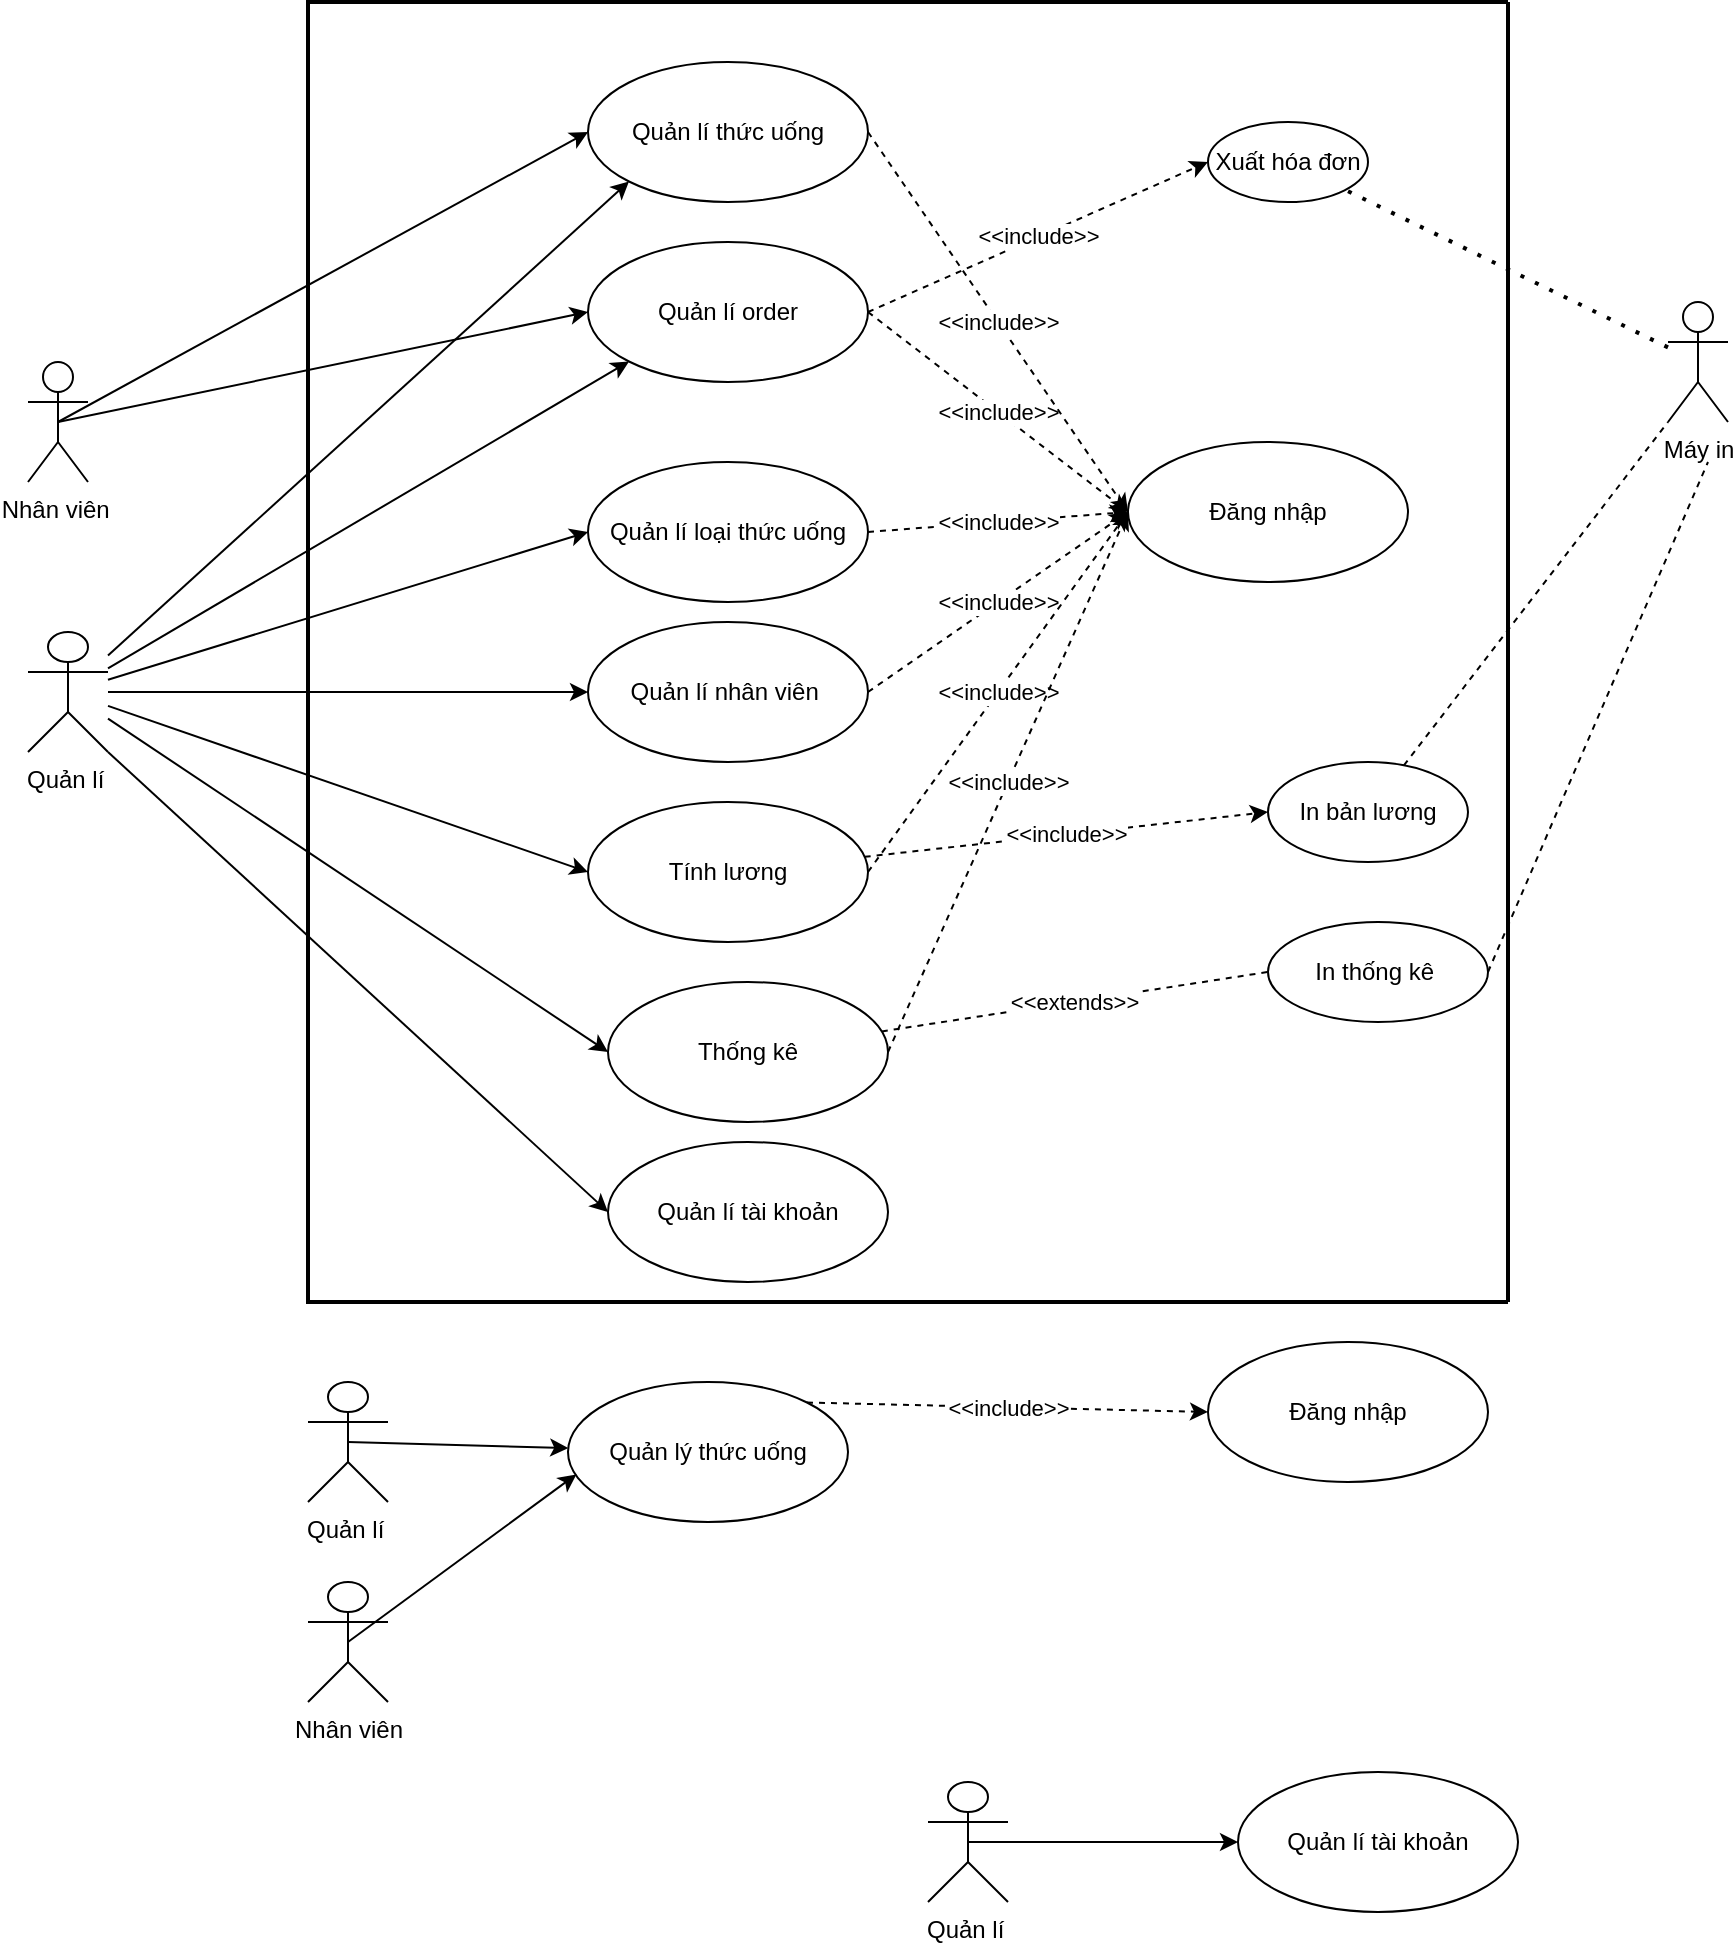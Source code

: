 <mxfile version="13.10.4" type="github">
  <diagram id="wGTcTHuJHE5CPNHD4VtJ" name="Page-1">
    <mxGraphModel dx="1037" dy="620" grid="1" gridSize="10" guides="1" tooltips="1" connect="1" arrows="1" fold="1" page="1" pageScale="1" pageWidth="3300" pageHeight="4681" math="0" shadow="0">
      <root>
        <mxCell id="0" />
        <mxCell id="1" parent="0" />
        <mxCell id="aUiKgl4sltHzzZUIfWi_-46" style="edgeStyle=none;rounded=0;orthogonalLoop=1;jettySize=auto;html=1;entryX=0;entryY=1;entryDx=0;entryDy=0;" parent="1" source="1rgUpgfxhRBXVYCej87L-1" target="1rgUpgfxhRBXVYCej87L-71" edge="1">
          <mxGeometry relative="1" as="geometry" />
        </mxCell>
        <mxCell id="aUiKgl4sltHzzZUIfWi_-47" style="edgeStyle=none;rounded=0;orthogonalLoop=1;jettySize=auto;html=1;entryX=0;entryY=1;entryDx=0;entryDy=0;" parent="1" source="1rgUpgfxhRBXVYCej87L-1" target="1rgUpgfxhRBXVYCej87L-5" edge="1">
          <mxGeometry relative="1" as="geometry" />
        </mxCell>
        <mxCell id="aUiKgl4sltHzzZUIfWi_-48" style="edgeStyle=none;rounded=0;orthogonalLoop=1;jettySize=auto;html=1;entryX=0;entryY=0.5;entryDx=0;entryDy=0;" parent="1" source="1rgUpgfxhRBXVYCej87L-1" target="aUiKgl4sltHzzZUIfWi_-6" edge="1">
          <mxGeometry relative="1" as="geometry" />
        </mxCell>
        <mxCell id="aUiKgl4sltHzzZUIfWi_-49" style="edgeStyle=none;rounded=0;orthogonalLoop=1;jettySize=auto;html=1;entryX=0;entryY=0.5;entryDx=0;entryDy=0;" parent="1" source="1rgUpgfxhRBXVYCej87L-1" target="1rgUpgfxhRBXVYCej87L-6" edge="1">
          <mxGeometry relative="1" as="geometry" />
        </mxCell>
        <mxCell id="aUiKgl4sltHzzZUIfWi_-50" style="edgeStyle=none;rounded=0;orthogonalLoop=1;jettySize=auto;html=1;entryX=0;entryY=0.5;entryDx=0;entryDy=0;" parent="1" source="1rgUpgfxhRBXVYCej87L-1" target="aUiKgl4sltHzzZUIfWi_-5" edge="1">
          <mxGeometry relative="1" as="geometry" />
        </mxCell>
        <mxCell id="aUiKgl4sltHzzZUIfWi_-51" style="edgeStyle=none;rounded=0;orthogonalLoop=1;jettySize=auto;html=1;entryX=0;entryY=0.5;entryDx=0;entryDy=0;" parent="1" source="1rgUpgfxhRBXVYCej87L-1" target="aUiKgl4sltHzzZUIfWi_-7" edge="1">
          <mxGeometry relative="1" as="geometry" />
        </mxCell>
        <mxCell id="RXTPXZxLNaOw1qLdNGDb-2" style="rounded=0;orthogonalLoop=1;jettySize=auto;html=1;exitX=1;exitY=1;exitDx=0;exitDy=0;exitPerimeter=0;entryX=0;entryY=0.5;entryDx=0;entryDy=0;" parent="1" source="1rgUpgfxhRBXVYCej87L-1" target="RXTPXZxLNaOw1qLdNGDb-1" edge="1">
          <mxGeometry relative="1" as="geometry" />
        </mxCell>
        <mxCell id="1rgUpgfxhRBXVYCej87L-1" value="Quản lí&amp;nbsp;" style="shape=umlActor;verticalLabelPosition=bottom;verticalAlign=top;html=1;" parent="1" vertex="1">
          <mxGeometry x="40" y="405" width="40" height="60" as="geometry" />
        </mxCell>
        <mxCell id="1rgUpgfxhRBXVYCej87L-53" style="edgeStyle=none;rounded=0;orthogonalLoop=1;jettySize=auto;html=1;exitX=0.5;exitY=0.5;exitDx=0;exitDy=0;exitPerimeter=0;entryX=0;entryY=0.5;entryDx=0;entryDy=0;" parent="1" source="1rgUpgfxhRBXVYCej87L-2" target="1rgUpgfxhRBXVYCej87L-5" edge="1">
          <mxGeometry relative="1" as="geometry" />
        </mxCell>
        <mxCell id="1rgUpgfxhRBXVYCej87L-75" style="edgeStyle=none;rounded=0;orthogonalLoop=1;jettySize=auto;html=1;exitX=0.5;exitY=0.5;exitDx=0;exitDy=0;exitPerimeter=0;entryX=0;entryY=0.5;entryDx=0;entryDy=0;" parent="1" source="1rgUpgfxhRBXVYCej87L-2" target="1rgUpgfxhRBXVYCej87L-71" edge="1">
          <mxGeometry relative="1" as="geometry" />
        </mxCell>
        <mxCell id="1rgUpgfxhRBXVYCej87L-2" value="Nhân viên&amp;nbsp;" style="shape=umlActor;verticalLabelPosition=bottom;verticalAlign=top;html=1;" parent="1" vertex="1">
          <mxGeometry x="40" y="270" width="30" height="60" as="geometry" />
        </mxCell>
        <mxCell id="1rgUpgfxhRBXVYCej87L-4" value="Đăng nhập" style="ellipse;whiteSpace=wrap;html=1;" parent="1" vertex="1">
          <mxGeometry x="590" y="310" width="140" height="70" as="geometry" />
        </mxCell>
        <mxCell id="aUiKgl4sltHzzZUIfWi_-38" value="&amp;lt;&amp;lt;include&amp;gt;&amp;gt;" style="edgeStyle=none;rounded=0;orthogonalLoop=1;jettySize=auto;html=1;exitX=1;exitY=0.5;exitDx=0;exitDy=0;entryX=0;entryY=0.5;entryDx=0;entryDy=0;dashed=1;" parent="1" source="1rgUpgfxhRBXVYCej87L-5" target="1rgUpgfxhRBXVYCej87L-4" edge="1">
          <mxGeometry relative="1" as="geometry" />
        </mxCell>
        <mxCell id="aUiKgl4sltHzzZUIfWi_-55" value="&amp;lt;&amp;lt;include&amp;gt;&amp;gt;" style="edgeStyle=none;rounded=0;orthogonalLoop=1;jettySize=auto;html=1;exitX=1;exitY=0.5;exitDx=0;exitDy=0;entryX=0;entryY=0.5;entryDx=0;entryDy=0;dashed=1;" parent="1" source="1rgUpgfxhRBXVYCej87L-5" target="1rgUpgfxhRBXVYCej87L-41" edge="1">
          <mxGeometry relative="1" as="geometry" />
        </mxCell>
        <mxCell id="1rgUpgfxhRBXVYCej87L-5" value="Quản lí order" style="ellipse;whiteSpace=wrap;html=1;" parent="1" vertex="1">
          <mxGeometry x="320" y="210" width="140" height="70" as="geometry" />
        </mxCell>
        <mxCell id="aUiKgl4sltHzzZUIfWi_-40" value="&amp;lt;&amp;lt;include&amp;gt;&amp;gt;" style="edgeStyle=none;rounded=0;orthogonalLoop=1;jettySize=auto;html=1;exitX=1;exitY=0.5;exitDx=0;exitDy=0;entryX=0;entryY=0.5;entryDx=0;entryDy=0;dashed=1;" parent="1" source="1rgUpgfxhRBXVYCej87L-6" target="1rgUpgfxhRBXVYCej87L-4" edge="1">
          <mxGeometry relative="1" as="geometry" />
        </mxCell>
        <mxCell id="1rgUpgfxhRBXVYCej87L-6" value="Quản lí nhân viên&amp;nbsp;" style="ellipse;whiteSpace=wrap;html=1;" parent="1" vertex="1">
          <mxGeometry x="320" y="400" width="140" height="70" as="geometry" />
        </mxCell>
        <mxCell id="1rgUpgfxhRBXVYCej87L-24" value="Máy in" style="shape=umlActor;verticalLabelPosition=bottom;verticalAlign=top;html=1;" parent="1" vertex="1">
          <mxGeometry x="860" y="240" width="30" height="60" as="geometry" />
        </mxCell>
        <mxCell id="aUiKgl4sltHzzZUIfWi_-37" value="&amp;lt;&amp;lt;include&amp;gt;&amp;gt;" style="edgeStyle=none;rounded=0;orthogonalLoop=1;jettySize=auto;html=1;exitX=1;exitY=0.5;exitDx=0;exitDy=0;entryX=0;entryY=0.5;entryDx=0;entryDy=0;dashed=1;" parent="1" source="1rgUpgfxhRBXVYCej87L-71" target="1rgUpgfxhRBXVYCej87L-4" edge="1">
          <mxGeometry relative="1" as="geometry" />
        </mxCell>
        <mxCell id="1rgUpgfxhRBXVYCej87L-71" value="Quản lí thức uống" style="ellipse;whiteSpace=wrap;html=1;" parent="1" vertex="1">
          <mxGeometry x="320" y="120" width="140" height="70" as="geometry" />
        </mxCell>
        <mxCell id="1rgUpgfxhRBXVYCej87L-82" value="" style="strokeWidth=2;html=1;shape=mxgraph.flowchart.annotation_1;align=left;pointerEvents=1;" parent="1" vertex="1">
          <mxGeometry x="180" y="90" width="600" height="650" as="geometry" />
        </mxCell>
        <mxCell id="1rgUpgfxhRBXVYCej87L-87" value="" style="endArrow=none;html=1;entryX=1;entryY=0;entryDx=0;entryDy=0;entryPerimeter=0;exitX=1;exitY=1;exitDx=0;exitDy=0;exitPerimeter=0;strokeWidth=2;" parent="1" source="1rgUpgfxhRBXVYCej87L-82" target="1rgUpgfxhRBXVYCej87L-82" edge="1">
          <mxGeometry width="50" height="50" relative="1" as="geometry">
            <mxPoint x="750" y="100" as="sourcePoint" />
            <mxPoint x="800" y="50" as="targetPoint" />
          </mxGeometry>
        </mxCell>
        <mxCell id="aUiKgl4sltHzzZUIfWi_-43" value="&amp;lt;&amp;lt;include&amp;gt;&amp;gt;" style="edgeStyle=none;rounded=0;orthogonalLoop=1;jettySize=auto;html=1;exitX=1;exitY=0.5;exitDx=0;exitDy=0;entryX=0;entryY=0.5;entryDx=0;entryDy=0;dashed=1;" parent="1" source="aUiKgl4sltHzzZUIfWi_-5" target="1rgUpgfxhRBXVYCej87L-4" edge="1">
          <mxGeometry relative="1" as="geometry" />
        </mxCell>
        <mxCell id="fVOLtol83QtwD7QxBRlq-3" value="&amp;lt;&amp;lt;include&amp;gt;&amp;gt;" style="rounded=0;orthogonalLoop=1;jettySize=auto;html=1;entryX=0;entryY=0.5;entryDx=0;entryDy=0;dashed=1;" parent="1" source="aUiKgl4sltHzzZUIfWi_-5" target="fVOLtol83QtwD7QxBRlq-1" edge="1">
          <mxGeometry relative="1" as="geometry" />
        </mxCell>
        <mxCell id="aUiKgl4sltHzzZUIfWi_-5" value="Tính lương" style="ellipse;whiteSpace=wrap;html=1;" parent="1" vertex="1">
          <mxGeometry x="320" y="490" width="140" height="70" as="geometry" />
        </mxCell>
        <mxCell id="aUiKgl4sltHzzZUIfWi_-39" value="&amp;lt;&amp;lt;include&amp;gt;&amp;gt;" style="edgeStyle=none;rounded=0;orthogonalLoop=1;jettySize=auto;html=1;exitX=1;exitY=0.5;exitDx=0;exitDy=0;entryX=0;entryY=0.5;entryDx=0;entryDy=0;dashed=1;" parent="1" source="aUiKgl4sltHzzZUIfWi_-6" target="1rgUpgfxhRBXVYCej87L-4" edge="1">
          <mxGeometry relative="1" as="geometry" />
        </mxCell>
        <mxCell id="aUiKgl4sltHzzZUIfWi_-6" value="Quản lí loại thức uống" style="ellipse;whiteSpace=wrap;html=1;" parent="1" vertex="1">
          <mxGeometry x="320" y="320" width="140" height="70" as="geometry" />
        </mxCell>
        <mxCell id="aUiKgl4sltHzzZUIfWi_-45" value="&amp;lt;&amp;lt;include&amp;gt;&amp;gt;" style="edgeStyle=none;rounded=0;orthogonalLoop=1;jettySize=auto;html=1;exitX=1;exitY=0.5;exitDx=0;exitDy=0;entryX=0;entryY=0.5;entryDx=0;entryDy=0;dashed=1;" parent="1" source="aUiKgl4sltHzzZUIfWi_-7" target="1rgUpgfxhRBXVYCej87L-4" edge="1">
          <mxGeometry relative="1" as="geometry" />
        </mxCell>
        <mxCell id="fVOLtol83QtwD7QxBRlq-4" value="&amp;lt;&amp;lt;extends&amp;gt;&amp;gt;" style="edgeStyle=none;rounded=0;orthogonalLoop=1;jettySize=auto;html=1;entryX=0;entryY=0.5;entryDx=0;entryDy=0;dashed=1;endArrow=none;endFill=0;" parent="1" source="aUiKgl4sltHzzZUIfWi_-7" target="fVOLtol83QtwD7QxBRlq-2" edge="1">
          <mxGeometry relative="1" as="geometry" />
        </mxCell>
        <mxCell id="aUiKgl4sltHzzZUIfWi_-7" value="Thống kê" style="ellipse;whiteSpace=wrap;html=1;" parent="1" vertex="1">
          <mxGeometry x="330" y="580" width="140" height="70" as="geometry" />
        </mxCell>
        <mxCell id="1rgUpgfxhRBXVYCej87L-41" value="Xuất hóa đơn" style="ellipse;whiteSpace=wrap;html=1;" parent="1" vertex="1">
          <mxGeometry x="630" y="150" width="80" height="40" as="geometry" />
        </mxCell>
        <mxCell id="aUiKgl4sltHzzZUIfWi_-52" value="" style="endArrow=none;dashed=1;html=1;dashPattern=1 3;strokeWidth=2;" parent="1" source="1rgUpgfxhRBXVYCej87L-24" target="1rgUpgfxhRBXVYCej87L-41" edge="1">
          <mxGeometry width="50" height="50" relative="1" as="geometry">
            <mxPoint x="790.0" y="211.034" as="sourcePoint" />
            <mxPoint x="660.0" y="220" as="targetPoint" />
          </mxGeometry>
        </mxCell>
        <mxCell id="Ls65YnhED85il4RWpXL9-9" style="rounded=0;orthogonalLoop=1;jettySize=auto;html=1;exitX=0.5;exitY=0.5;exitDx=0;exitDy=0;exitPerimeter=0;" parent="1" source="Ls65YnhED85il4RWpXL9-3" target="Ls65YnhED85il4RWpXL9-6" edge="1">
          <mxGeometry relative="1" as="geometry" />
        </mxCell>
        <mxCell id="Ls65YnhED85il4RWpXL9-3" value="Quản lí&amp;nbsp;" style="shape=umlActor;verticalLabelPosition=bottom;verticalAlign=top;html=1;" parent="1" vertex="1">
          <mxGeometry x="180" y="780" width="40" height="60" as="geometry" />
        </mxCell>
        <mxCell id="Ls65YnhED85il4RWpXL9-10" value="&amp;lt;&amp;lt;include&amp;gt;&amp;gt;" style="rounded=0;orthogonalLoop=1;jettySize=auto;html=1;exitX=1;exitY=0;exitDx=0;exitDy=0;entryX=0;entryY=0.5;entryDx=0;entryDy=0;dashed=1;" parent="1" source="Ls65YnhED85il4RWpXL9-6" target="Ls65YnhED85il4RWpXL9-8" edge="1">
          <mxGeometry relative="1" as="geometry" />
        </mxCell>
        <mxCell id="Ls65YnhED85il4RWpXL9-6" value="Quản lý thức uống" style="ellipse;whiteSpace=wrap;html=1;" parent="1" vertex="1">
          <mxGeometry x="310" y="780" width="140" height="70" as="geometry" />
        </mxCell>
        <mxCell id="Ls65YnhED85il4RWpXL9-8" value="Đăng nhập" style="ellipse;whiteSpace=wrap;html=1;" parent="1" vertex="1">
          <mxGeometry x="630" y="760" width="140" height="70" as="geometry" />
        </mxCell>
        <mxCell id="Ls65YnhED85il4RWpXL9-13" style="edgeStyle=none;rounded=0;orthogonalLoop=1;jettySize=auto;html=1;exitX=0.5;exitY=0.5;exitDx=0;exitDy=0;exitPerimeter=0;entryX=0.03;entryY=0.66;entryDx=0;entryDy=0;entryPerimeter=0;" parent="1" source="Ls65YnhED85il4RWpXL9-12" target="Ls65YnhED85il4RWpXL9-6" edge="1">
          <mxGeometry relative="1" as="geometry" />
        </mxCell>
        <mxCell id="Ls65YnhED85il4RWpXL9-12" value="Nhân viên" style="shape=umlActor;verticalLabelPosition=bottom;verticalAlign=top;html=1;" parent="1" vertex="1">
          <mxGeometry x="180" y="880" width="40" height="60" as="geometry" />
        </mxCell>
        <mxCell id="fVOLtol83QtwD7QxBRlq-5" style="edgeStyle=none;rounded=0;orthogonalLoop=1;jettySize=auto;html=1;dashed=1;endArrow=none;endFill=0;entryX=0;entryY=1;entryDx=0;entryDy=0;entryPerimeter=0;" parent="1" source="fVOLtol83QtwD7QxBRlq-1" target="1rgUpgfxhRBXVYCej87L-24" edge="1">
          <mxGeometry relative="1" as="geometry">
            <mxPoint x="800" y="310" as="targetPoint" />
          </mxGeometry>
        </mxCell>
        <mxCell id="fVOLtol83QtwD7QxBRlq-1" value="In bản lương" style="ellipse;whiteSpace=wrap;html=1;" parent="1" vertex="1">
          <mxGeometry x="660" y="470" width="100" height="50" as="geometry" />
        </mxCell>
        <mxCell id="fVOLtol83QtwD7QxBRlq-6" style="edgeStyle=none;rounded=0;orthogonalLoop=1;jettySize=auto;html=1;dashed=1;endArrow=none;endFill=0;exitX=1;exitY=0.5;exitDx=0;exitDy=0;" parent="1" source="fVOLtol83QtwD7QxBRlq-2" edge="1">
          <mxGeometry relative="1" as="geometry">
            <mxPoint x="880" y="320" as="targetPoint" />
          </mxGeometry>
        </mxCell>
        <mxCell id="fVOLtol83QtwD7QxBRlq-2" value="In thống kê&amp;nbsp;" style="ellipse;whiteSpace=wrap;html=1;" parent="1" vertex="1">
          <mxGeometry x="660" y="550" width="110" height="50" as="geometry" />
        </mxCell>
        <mxCell id="RXTPXZxLNaOw1qLdNGDb-1" value="Quản lí tài khoản" style="ellipse;whiteSpace=wrap;html=1;" parent="1" vertex="1">
          <mxGeometry x="330" y="660" width="140" height="70" as="geometry" />
        </mxCell>
        <mxCell id="RXTPXZxLNaOw1qLdNGDb-5" style="edgeStyle=none;rounded=0;orthogonalLoop=1;jettySize=auto;html=1;exitX=0.5;exitY=0.5;exitDx=0;exitDy=0;exitPerimeter=0;entryX=0;entryY=0.5;entryDx=0;entryDy=0;" parent="1" source="RXTPXZxLNaOw1qLdNGDb-3" target="RXTPXZxLNaOw1qLdNGDb-4" edge="1">
          <mxGeometry relative="1" as="geometry" />
        </mxCell>
        <mxCell id="RXTPXZxLNaOw1qLdNGDb-3" value="Quản lí&amp;nbsp;" style="shape=umlActor;verticalLabelPosition=bottom;verticalAlign=top;html=1;" parent="1" vertex="1">
          <mxGeometry x="490" y="980" width="40" height="60" as="geometry" />
        </mxCell>
        <mxCell id="RXTPXZxLNaOw1qLdNGDb-4" value="Quản lí tài khoản" style="ellipse;whiteSpace=wrap;html=1;" parent="1" vertex="1">
          <mxGeometry x="645" y="975" width="140" height="70" as="geometry" />
        </mxCell>
      </root>
    </mxGraphModel>
  </diagram>
</mxfile>
